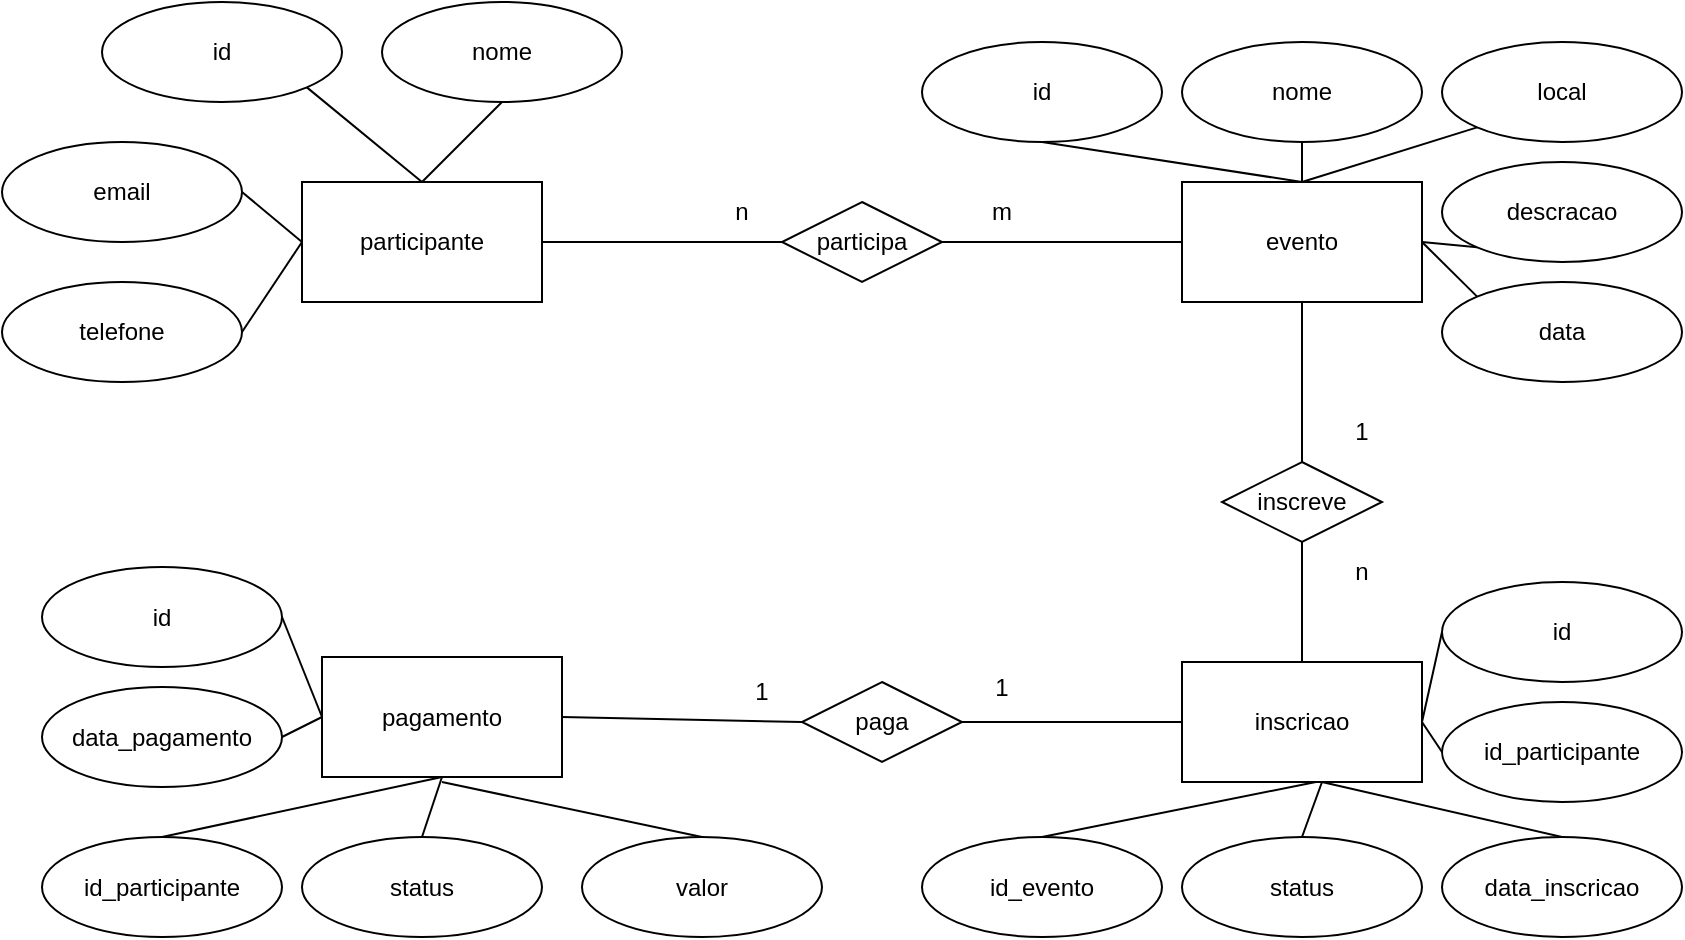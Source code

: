 <mxfile>
    <diagram id="KGSXO9Zt6K8TSAA8OFEZ" name="Página-1">
        <mxGraphModel dx="1710" dy="1676" grid="1" gridSize="10" guides="1" tooltips="1" connect="1" arrows="1" fold="1" page="1" pageScale="1" pageWidth="827" pageHeight="1169" math="0" shadow="0">
            <root>
                <mxCell id="0"/>
                <mxCell id="1" parent="0"/>
                <mxCell id="42" style="edgeStyle=none;html=1;exitX=1;exitY=0.5;exitDx=0;exitDy=0;entryX=0;entryY=0.5;entryDx=0;entryDy=0;endArrow=none;endFill=0;" edge="1" parent="1" source="2" target="39">
                    <mxGeometry relative="1" as="geometry"/>
                </mxCell>
                <mxCell id="2" value="participante" style="rounded=0;whiteSpace=wrap;html=1;" vertex="1" parent="1">
                    <mxGeometry x="80" y="80" width="120" height="60" as="geometry"/>
                </mxCell>
                <mxCell id="44" style="edgeStyle=none;html=1;exitX=0.5;exitY=1;exitDx=0;exitDy=0;entryX=0.5;entryY=0;entryDx=0;entryDy=0;endArrow=none;endFill=0;" edge="1" parent="1" source="5" target="41">
                    <mxGeometry relative="1" as="geometry"/>
                </mxCell>
                <mxCell id="48" style="edgeStyle=none;html=1;exitX=0.5;exitY=0;exitDx=0;exitDy=0;entryX=0.5;entryY=1;entryDx=0;entryDy=0;endArrow=none;endFill=0;" edge="1" parent="1" source="5" target="12">
                    <mxGeometry relative="1" as="geometry"/>
                </mxCell>
                <mxCell id="49" style="edgeStyle=none;html=1;exitX=0.5;exitY=0;exitDx=0;exitDy=0;entryX=0.5;entryY=1;entryDx=0;entryDy=0;endArrow=none;endFill=0;" edge="1" parent="1" source="5" target="10">
                    <mxGeometry relative="1" as="geometry"/>
                </mxCell>
                <mxCell id="50" style="edgeStyle=none;html=1;exitX=0.5;exitY=0;exitDx=0;exitDy=0;entryX=0;entryY=1;entryDx=0;entryDy=0;endArrow=none;endFill=0;" edge="1" parent="1" source="5" target="11">
                    <mxGeometry relative="1" as="geometry"/>
                </mxCell>
                <mxCell id="51" style="edgeStyle=none;html=1;exitX=1;exitY=0.5;exitDx=0;exitDy=0;entryX=0;entryY=1;entryDx=0;entryDy=0;endArrow=none;endFill=0;" edge="1" parent="1" source="5" target="14">
                    <mxGeometry relative="1" as="geometry"/>
                </mxCell>
                <mxCell id="5" value="evento" style="rounded=0;whiteSpace=wrap;html=1;" vertex="1" parent="1">
                    <mxGeometry x="520" y="80" width="120" height="60" as="geometry"/>
                </mxCell>
                <mxCell id="65" style="edgeStyle=none;html=1;exitX=1;exitY=1;exitDx=0;exitDy=0;entryX=0.5;entryY=0;entryDx=0;entryDy=0;endArrow=none;endFill=0;" edge="1" parent="1" source="6" target="2">
                    <mxGeometry relative="1" as="geometry"/>
                </mxCell>
                <mxCell id="6" value="id" style="ellipse;whiteSpace=wrap;html=1;" vertex="1" parent="1">
                    <mxGeometry x="-20" y="-10" width="120" height="50" as="geometry"/>
                </mxCell>
                <mxCell id="66" style="edgeStyle=none;html=1;exitX=0.5;exitY=1;exitDx=0;exitDy=0;endArrow=none;endFill=0;" edge="1" parent="1" source="7">
                    <mxGeometry relative="1" as="geometry">
                        <mxPoint x="140" y="80" as="targetPoint"/>
                    </mxGeometry>
                </mxCell>
                <mxCell id="7" value="nome" style="ellipse;whiteSpace=wrap;html=1;" vertex="1" parent="1">
                    <mxGeometry x="120" y="-10" width="120" height="50" as="geometry"/>
                </mxCell>
                <mxCell id="63" style="edgeStyle=none;html=1;exitX=1;exitY=0.5;exitDx=0;exitDy=0;entryX=0;entryY=0.5;entryDx=0;entryDy=0;endArrow=none;endFill=0;" edge="1" parent="1" source="8" target="2">
                    <mxGeometry relative="1" as="geometry"/>
                </mxCell>
                <mxCell id="8" value="telefone" style="ellipse;whiteSpace=wrap;html=1;" vertex="1" parent="1">
                    <mxGeometry x="-70" y="130" width="120" height="50" as="geometry"/>
                </mxCell>
                <mxCell id="64" style="edgeStyle=none;html=1;exitX=1;exitY=0.5;exitDx=0;exitDy=0;endArrow=none;endFill=0;" edge="1" parent="1" source="9">
                    <mxGeometry relative="1" as="geometry">
                        <mxPoint x="80" y="110" as="targetPoint"/>
                    </mxGeometry>
                </mxCell>
                <mxCell id="9" value="email" style="ellipse;whiteSpace=wrap;html=1;" vertex="1" parent="1">
                    <mxGeometry x="-70" y="60" width="120" height="50" as="geometry"/>
                </mxCell>
                <mxCell id="10" value="nome" style="ellipse;whiteSpace=wrap;html=1;" vertex="1" parent="1">
                    <mxGeometry x="520" y="10" width="120" height="50" as="geometry"/>
                </mxCell>
                <mxCell id="11" value="local" style="ellipse;whiteSpace=wrap;html=1;" vertex="1" parent="1">
                    <mxGeometry x="650" y="10" width="120" height="50" as="geometry"/>
                </mxCell>
                <mxCell id="12" value="id" style="ellipse;whiteSpace=wrap;html=1;" vertex="1" parent="1">
                    <mxGeometry x="390" y="10" width="120" height="50" as="geometry"/>
                </mxCell>
                <mxCell id="52" style="edgeStyle=none;html=1;exitX=0;exitY=0;exitDx=0;exitDy=0;endArrow=none;endFill=0;" edge="1" parent="1" source="13">
                    <mxGeometry relative="1" as="geometry">
                        <mxPoint x="640" y="110" as="targetPoint"/>
                    </mxGeometry>
                </mxCell>
                <mxCell id="13" value="data" style="ellipse;whiteSpace=wrap;html=1;" vertex="1" parent="1">
                    <mxGeometry x="650" y="130" width="120" height="50" as="geometry"/>
                </mxCell>
                <mxCell id="14" value="descracao" style="ellipse;whiteSpace=wrap;html=1;" vertex="1" parent="1">
                    <mxGeometry x="650" y="70" width="120" height="50" as="geometry"/>
                </mxCell>
                <mxCell id="45" style="edgeStyle=none;html=1;exitX=0.5;exitY=0;exitDx=0;exitDy=0;entryX=0.5;entryY=1;entryDx=0;entryDy=0;endArrow=none;endFill=0;" edge="1" parent="1" source="27" target="41">
                    <mxGeometry relative="1" as="geometry"/>
                </mxCell>
                <mxCell id="46" style="edgeStyle=none;html=1;exitX=0;exitY=0.5;exitDx=0;exitDy=0;entryX=1;entryY=0.5;entryDx=0;entryDy=0;endArrow=none;endFill=0;" edge="1" parent="1" source="27" target="40">
                    <mxGeometry relative="1" as="geometry"/>
                </mxCell>
                <mxCell id="56" style="edgeStyle=none;html=1;exitX=1;exitY=0.5;exitDx=0;exitDy=0;entryX=0;entryY=0.5;entryDx=0;entryDy=0;endArrow=none;endFill=0;" edge="1" parent="1" source="27" target="31">
                    <mxGeometry relative="1" as="geometry"/>
                </mxCell>
                <mxCell id="27" value="inscricao" style="rounded=0;whiteSpace=wrap;html=1;" vertex="1" parent="1">
                    <mxGeometry x="520" y="320" width="120" height="60" as="geometry"/>
                </mxCell>
                <mxCell id="54" style="edgeStyle=none;html=1;exitX=0.5;exitY=0;exitDx=0;exitDy=0;endArrow=none;endFill=0;" edge="1" parent="1" source="28">
                    <mxGeometry relative="1" as="geometry">
                        <mxPoint x="590" y="380" as="targetPoint"/>
                    </mxGeometry>
                </mxCell>
                <mxCell id="28" value="status" style="ellipse;whiteSpace=wrap;html=1;" vertex="1" parent="1">
                    <mxGeometry x="520" y="407.5" width="120" height="50" as="geometry"/>
                </mxCell>
                <mxCell id="29" value="data_inscricao" style="ellipse;whiteSpace=wrap;html=1;" vertex="1" parent="1">
                    <mxGeometry x="650" y="407.5" width="120" height="50" as="geometry"/>
                </mxCell>
                <mxCell id="30" value="id_evento" style="ellipse;whiteSpace=wrap;html=1;" vertex="1" parent="1">
                    <mxGeometry x="390" y="407.5" width="120" height="50" as="geometry"/>
                </mxCell>
                <mxCell id="31" value="id_participante" style="ellipse;whiteSpace=wrap;html=1;" vertex="1" parent="1">
                    <mxGeometry x="650" y="340" width="120" height="50" as="geometry"/>
                </mxCell>
                <mxCell id="57" style="edgeStyle=none;html=1;exitX=0;exitY=0.5;exitDx=0;exitDy=0;entryX=1;entryY=0.5;entryDx=0;entryDy=0;endArrow=none;endFill=0;" edge="1" parent="1" source="32" target="27">
                    <mxGeometry relative="1" as="geometry"/>
                </mxCell>
                <mxCell id="32" value="id" style="ellipse;whiteSpace=wrap;html=1;" vertex="1" parent="1">
                    <mxGeometry x="650" y="280" width="120" height="50" as="geometry"/>
                </mxCell>
                <mxCell id="58" style="edgeStyle=none;html=1;exitX=0.5;exitY=1;exitDx=0;exitDy=0;entryX=0.5;entryY=0;entryDx=0;entryDy=0;endArrow=none;endFill=0;" edge="1" parent="1" source="33" target="34">
                    <mxGeometry relative="1" as="geometry"/>
                </mxCell>
                <mxCell id="33" value="pagamento" style="rounded=0;whiteSpace=wrap;html=1;" vertex="1" parent="1">
                    <mxGeometry x="90" y="317.5" width="120" height="60" as="geometry"/>
                </mxCell>
                <mxCell id="34" value="status" style="ellipse;whiteSpace=wrap;html=1;" vertex="1" parent="1">
                    <mxGeometry x="80" y="407.5" width="120" height="50" as="geometry"/>
                </mxCell>
                <mxCell id="59" style="edgeStyle=none;html=1;exitX=0.5;exitY=0;exitDx=0;exitDy=0;endArrow=none;endFill=0;" edge="1" parent="1" source="35">
                    <mxGeometry relative="1" as="geometry">
                        <mxPoint x="150" y="380" as="targetPoint"/>
                    </mxGeometry>
                </mxCell>
                <mxCell id="35" value="valor" style="ellipse;whiteSpace=wrap;html=1;" vertex="1" parent="1">
                    <mxGeometry x="220" y="407.5" width="120" height="50" as="geometry"/>
                </mxCell>
                <mxCell id="60" style="edgeStyle=none;html=1;exitX=0.5;exitY=0;exitDx=0;exitDy=0;entryX=0.5;entryY=1;entryDx=0;entryDy=0;endArrow=none;endFill=0;" edge="1" parent="1" source="36" target="33">
                    <mxGeometry relative="1" as="geometry"/>
                </mxCell>
                <mxCell id="36" value="id_participante" style="ellipse;whiteSpace=wrap;html=1;" vertex="1" parent="1">
                    <mxGeometry x="-50" y="407.5" width="120" height="50" as="geometry"/>
                </mxCell>
                <mxCell id="61" style="edgeStyle=none;html=1;exitX=1;exitY=0.5;exitDx=0;exitDy=0;entryX=0;entryY=0.5;entryDx=0;entryDy=0;endArrow=none;endFill=0;" edge="1" parent="1" source="37" target="33">
                    <mxGeometry relative="1" as="geometry"/>
                </mxCell>
                <mxCell id="37" value="data_pagamento" style="ellipse;whiteSpace=wrap;html=1;" vertex="1" parent="1">
                    <mxGeometry x="-50" y="332.5" width="120" height="50" as="geometry"/>
                </mxCell>
                <mxCell id="62" style="edgeStyle=none;html=1;exitX=1;exitY=0.5;exitDx=0;exitDy=0;entryX=0;entryY=0.5;entryDx=0;entryDy=0;endArrow=none;endFill=0;" edge="1" parent="1" source="38" target="33">
                    <mxGeometry relative="1" as="geometry"/>
                </mxCell>
                <mxCell id="38" value="id" style="ellipse;whiteSpace=wrap;html=1;" vertex="1" parent="1">
                    <mxGeometry x="-50" y="272.5" width="120" height="50" as="geometry"/>
                </mxCell>
                <mxCell id="43" style="edgeStyle=none;html=1;exitX=1;exitY=0.5;exitDx=0;exitDy=0;entryX=0;entryY=0.5;entryDx=0;entryDy=0;endArrow=none;endFill=0;" edge="1" parent="1" source="39" target="5">
                    <mxGeometry relative="1" as="geometry"/>
                </mxCell>
                <mxCell id="39" value="participa" style="rhombus;whiteSpace=wrap;html=1;" vertex="1" parent="1">
                    <mxGeometry x="320" y="90" width="80" height="40" as="geometry"/>
                </mxCell>
                <mxCell id="47" style="edgeStyle=none;html=1;exitX=0;exitY=0.5;exitDx=0;exitDy=0;entryX=1;entryY=0.5;entryDx=0;entryDy=0;endArrow=none;endFill=0;" edge="1" parent="1" source="40" target="33">
                    <mxGeometry relative="1" as="geometry"/>
                </mxCell>
                <mxCell id="40" value="paga" style="rhombus;whiteSpace=wrap;html=1;" vertex="1" parent="1">
                    <mxGeometry x="330" y="330" width="80" height="40" as="geometry"/>
                </mxCell>
                <mxCell id="41" value="inscreve" style="rhombus;whiteSpace=wrap;html=1;" vertex="1" parent="1">
                    <mxGeometry x="540" y="220" width="80" height="40" as="geometry"/>
                </mxCell>
                <mxCell id="53" style="edgeStyle=none;html=1;exitX=0.5;exitY=0;exitDx=0;exitDy=0;entryX=0.558;entryY=1;entryDx=0;entryDy=0;entryPerimeter=0;endArrow=none;endFill=0;" edge="1" parent="1" source="30" target="27">
                    <mxGeometry relative="1" as="geometry"/>
                </mxCell>
                <mxCell id="55" style="edgeStyle=none;html=1;exitX=0.5;exitY=0;exitDx=0;exitDy=0;entryX=0.583;entryY=1;entryDx=0;entryDy=0;entryPerimeter=0;endArrow=none;endFill=0;" edge="1" parent="1" source="29" target="27">
                    <mxGeometry relative="1" as="geometry"/>
                </mxCell>
                <mxCell id="67" value="1" style="text;html=1;align=center;verticalAlign=middle;whiteSpace=wrap;rounded=0;" vertex="1" parent="1">
                    <mxGeometry x="280" y="320" width="60" height="30" as="geometry"/>
                </mxCell>
                <mxCell id="68" value="n" style="text;html=1;align=center;verticalAlign=middle;whiteSpace=wrap;rounded=0;" vertex="1" parent="1">
                    <mxGeometry x="270" y="80" width="60" height="30" as="geometry"/>
                </mxCell>
                <mxCell id="69" value="m" style="text;html=1;align=center;verticalAlign=middle;whiteSpace=wrap;rounded=0;" vertex="1" parent="1">
                    <mxGeometry x="400" y="80" width="60" height="30" as="geometry"/>
                </mxCell>
                <mxCell id="71" value="1" style="text;html=1;align=center;verticalAlign=middle;whiteSpace=wrap;rounded=0;" vertex="1" parent="1">
                    <mxGeometry x="400" y="317.5" width="60" height="30" as="geometry"/>
                </mxCell>
                <mxCell id="72" value="1" style="text;html=1;align=center;verticalAlign=middle;whiteSpace=wrap;rounded=0;" vertex="1" parent="1">
                    <mxGeometry x="580" y="190" width="60" height="30" as="geometry"/>
                </mxCell>
                <mxCell id="73" value="n" style="text;html=1;align=center;verticalAlign=middle;whiteSpace=wrap;rounded=0;" vertex="1" parent="1">
                    <mxGeometry x="580" y="260" width="60" height="30" as="geometry"/>
                </mxCell>
            </root>
        </mxGraphModel>
    </diagram>
</mxfile>